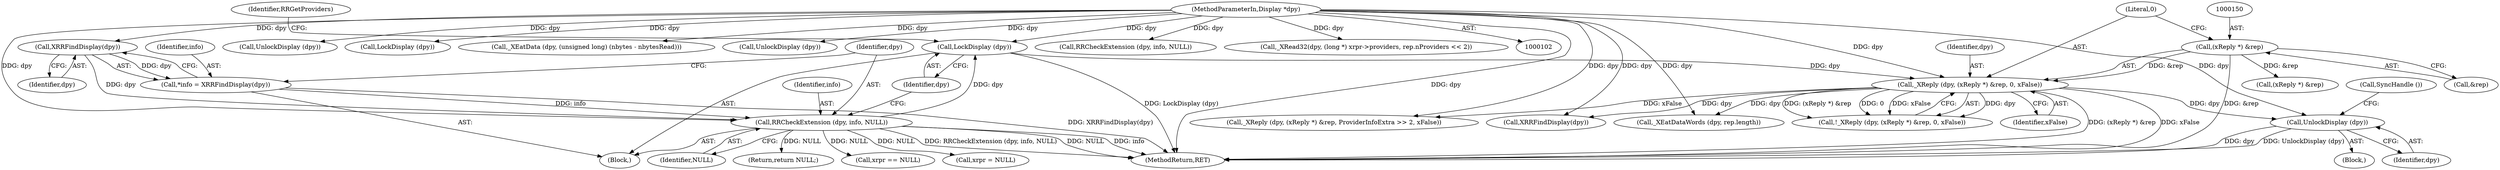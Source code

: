 digraph "0_libXrandr_a0df3e1c7728205e5c7650b2e6dce684139254a6_1@pointer" {
"1000156" [label="(Call,UnlockDisplay (dpy))"];
"1000147" [label="(Call,_XReply (dpy, (xReply *) &rep, 0, xFalse))"];
"1000121" [label="(Call,LockDisplay (dpy))"];
"1000117" [label="(Call,RRCheckExtension (dpy, info, NULL))"];
"1000109" [label="(Call,XRRFindDisplay(dpy))"];
"1000103" [label="(MethodParameterIn,Display *dpy)"];
"1000107" [label="(Call,*info = XRRFindDisplay(dpy))"];
"1000149" [label="(Call,(xReply *) &rep)"];
"1000268" [label="(Call,XRRFindDisplay(dpy))"];
"1000119" [label="(Identifier,info)"];
"1000324" [label="(Call,UnlockDisplay (dpy))"];
"1000157" [label="(Identifier,dpy)"];
"1000103" [label="(MethodParameterIn,Display *dpy)"];
"1000156" [label="(Call,UnlockDisplay (dpy))"];
"1000158" [label="(Call,SyncHandle ())"];
"1000146" [label="(Call,!_XReply (dpy, (xReply *) &rep, 0, xFalse))"];
"1000315" [label="(Call,(xReply *) &rep)"];
"1000155" [label="(Block,)"];
"1000122" [label="(Identifier,dpy)"];
"1000280" [label="(Call,LockDisplay (dpy))"];
"1000108" [label="(Identifier,info)"];
"1000247" [label="(Call,_XEatData (dpy, (unsigned long) (nbytes - nbytesRead)))"];
"1000148" [label="(Identifier,dpy)"];
"1000109" [label="(Call,XRRFindDisplay(dpy))"];
"1000107" [label="(Call,*info = XRRFindDisplay(dpy))"];
"1000154" [label="(Identifier,xFalse)"];
"1000254" [label="(Call,UnlockDisplay (dpy))"];
"1000159" [label="(Return,return NULL;)"];
"1000149" [label="(Call,(xReply *) &rep)"];
"1000121" [label="(Call,LockDisplay (dpy))"];
"1000110" [label="(Identifier,dpy)"];
"1000222" [label="(Call,xrpr == NULL)"];
"1000153" [label="(Literal,0)"];
"1000147" [label="(Call,_XReply (dpy, (xReply *) &rep, 0, xFalse))"];
"1000313" [label="(Call,_XReply (dpy, (xReply *) &rep, ProviderInfoExtra >> 2, xFalse))"];
"1000218" [label="(Call,xrpr = NULL)"];
"1000151" [label="(Call,&rep)"];
"1000105" [label="(Block,)"];
"1000120" [label="(Identifier,NULL)"];
"1000591" [label="(MethodReturn,RET)"];
"1000276" [label="(Call,RRCheckExtension (dpy, info, NULL))"];
"1000118" [label="(Identifier,dpy)"];
"1000226" [label="(Call,_XEatDataWords (dpy, rep.length))"];
"1000231" [label="(Call,_XRead32(dpy, (long *) xrpr->providers, rep.nProviders << 2))"];
"1000124" [label="(Identifier,RRGetProviders)"];
"1000117" [label="(Call,RRCheckExtension (dpy, info, NULL))"];
"1000156" -> "1000155"  [label="AST: "];
"1000156" -> "1000157"  [label="CFG: "];
"1000157" -> "1000156"  [label="AST: "];
"1000158" -> "1000156"  [label="CFG: "];
"1000156" -> "1000591"  [label="DDG: dpy"];
"1000156" -> "1000591"  [label="DDG: UnlockDisplay (dpy)"];
"1000147" -> "1000156"  [label="DDG: dpy"];
"1000103" -> "1000156"  [label="DDG: dpy"];
"1000147" -> "1000146"  [label="AST: "];
"1000147" -> "1000154"  [label="CFG: "];
"1000148" -> "1000147"  [label="AST: "];
"1000149" -> "1000147"  [label="AST: "];
"1000153" -> "1000147"  [label="AST: "];
"1000154" -> "1000147"  [label="AST: "];
"1000146" -> "1000147"  [label="CFG: "];
"1000147" -> "1000591"  [label="DDG: (xReply *) &rep"];
"1000147" -> "1000591"  [label="DDG: xFalse"];
"1000147" -> "1000146"  [label="DDG: dpy"];
"1000147" -> "1000146"  [label="DDG: (xReply *) &rep"];
"1000147" -> "1000146"  [label="DDG: 0"];
"1000147" -> "1000146"  [label="DDG: xFalse"];
"1000121" -> "1000147"  [label="DDG: dpy"];
"1000103" -> "1000147"  [label="DDG: dpy"];
"1000149" -> "1000147"  [label="DDG: &rep"];
"1000147" -> "1000226"  [label="DDG: dpy"];
"1000147" -> "1000268"  [label="DDG: dpy"];
"1000147" -> "1000313"  [label="DDG: xFalse"];
"1000121" -> "1000105"  [label="AST: "];
"1000121" -> "1000122"  [label="CFG: "];
"1000122" -> "1000121"  [label="AST: "];
"1000124" -> "1000121"  [label="CFG: "];
"1000121" -> "1000591"  [label="DDG: LockDisplay (dpy)"];
"1000117" -> "1000121"  [label="DDG: dpy"];
"1000103" -> "1000121"  [label="DDG: dpy"];
"1000117" -> "1000105"  [label="AST: "];
"1000117" -> "1000120"  [label="CFG: "];
"1000118" -> "1000117"  [label="AST: "];
"1000119" -> "1000117"  [label="AST: "];
"1000120" -> "1000117"  [label="AST: "];
"1000122" -> "1000117"  [label="CFG: "];
"1000117" -> "1000591"  [label="DDG: RRCheckExtension (dpy, info, NULL)"];
"1000117" -> "1000591"  [label="DDG: NULL"];
"1000117" -> "1000591"  [label="DDG: info"];
"1000109" -> "1000117"  [label="DDG: dpy"];
"1000103" -> "1000117"  [label="DDG: dpy"];
"1000107" -> "1000117"  [label="DDG: info"];
"1000117" -> "1000159"  [label="DDG: NULL"];
"1000117" -> "1000218"  [label="DDG: NULL"];
"1000117" -> "1000222"  [label="DDG: NULL"];
"1000109" -> "1000107"  [label="AST: "];
"1000109" -> "1000110"  [label="CFG: "];
"1000110" -> "1000109"  [label="AST: "];
"1000107" -> "1000109"  [label="CFG: "];
"1000109" -> "1000107"  [label="DDG: dpy"];
"1000103" -> "1000109"  [label="DDG: dpy"];
"1000103" -> "1000102"  [label="AST: "];
"1000103" -> "1000591"  [label="DDG: dpy"];
"1000103" -> "1000226"  [label="DDG: dpy"];
"1000103" -> "1000231"  [label="DDG: dpy"];
"1000103" -> "1000247"  [label="DDG: dpy"];
"1000103" -> "1000254"  [label="DDG: dpy"];
"1000103" -> "1000268"  [label="DDG: dpy"];
"1000103" -> "1000276"  [label="DDG: dpy"];
"1000103" -> "1000280"  [label="DDG: dpy"];
"1000103" -> "1000313"  [label="DDG: dpy"];
"1000103" -> "1000324"  [label="DDG: dpy"];
"1000107" -> "1000105"  [label="AST: "];
"1000108" -> "1000107"  [label="AST: "];
"1000118" -> "1000107"  [label="CFG: "];
"1000107" -> "1000591"  [label="DDG: XRRFindDisplay(dpy)"];
"1000149" -> "1000151"  [label="CFG: "];
"1000150" -> "1000149"  [label="AST: "];
"1000151" -> "1000149"  [label="AST: "];
"1000153" -> "1000149"  [label="CFG: "];
"1000149" -> "1000591"  [label="DDG: &rep"];
"1000149" -> "1000315"  [label="DDG: &rep"];
}
